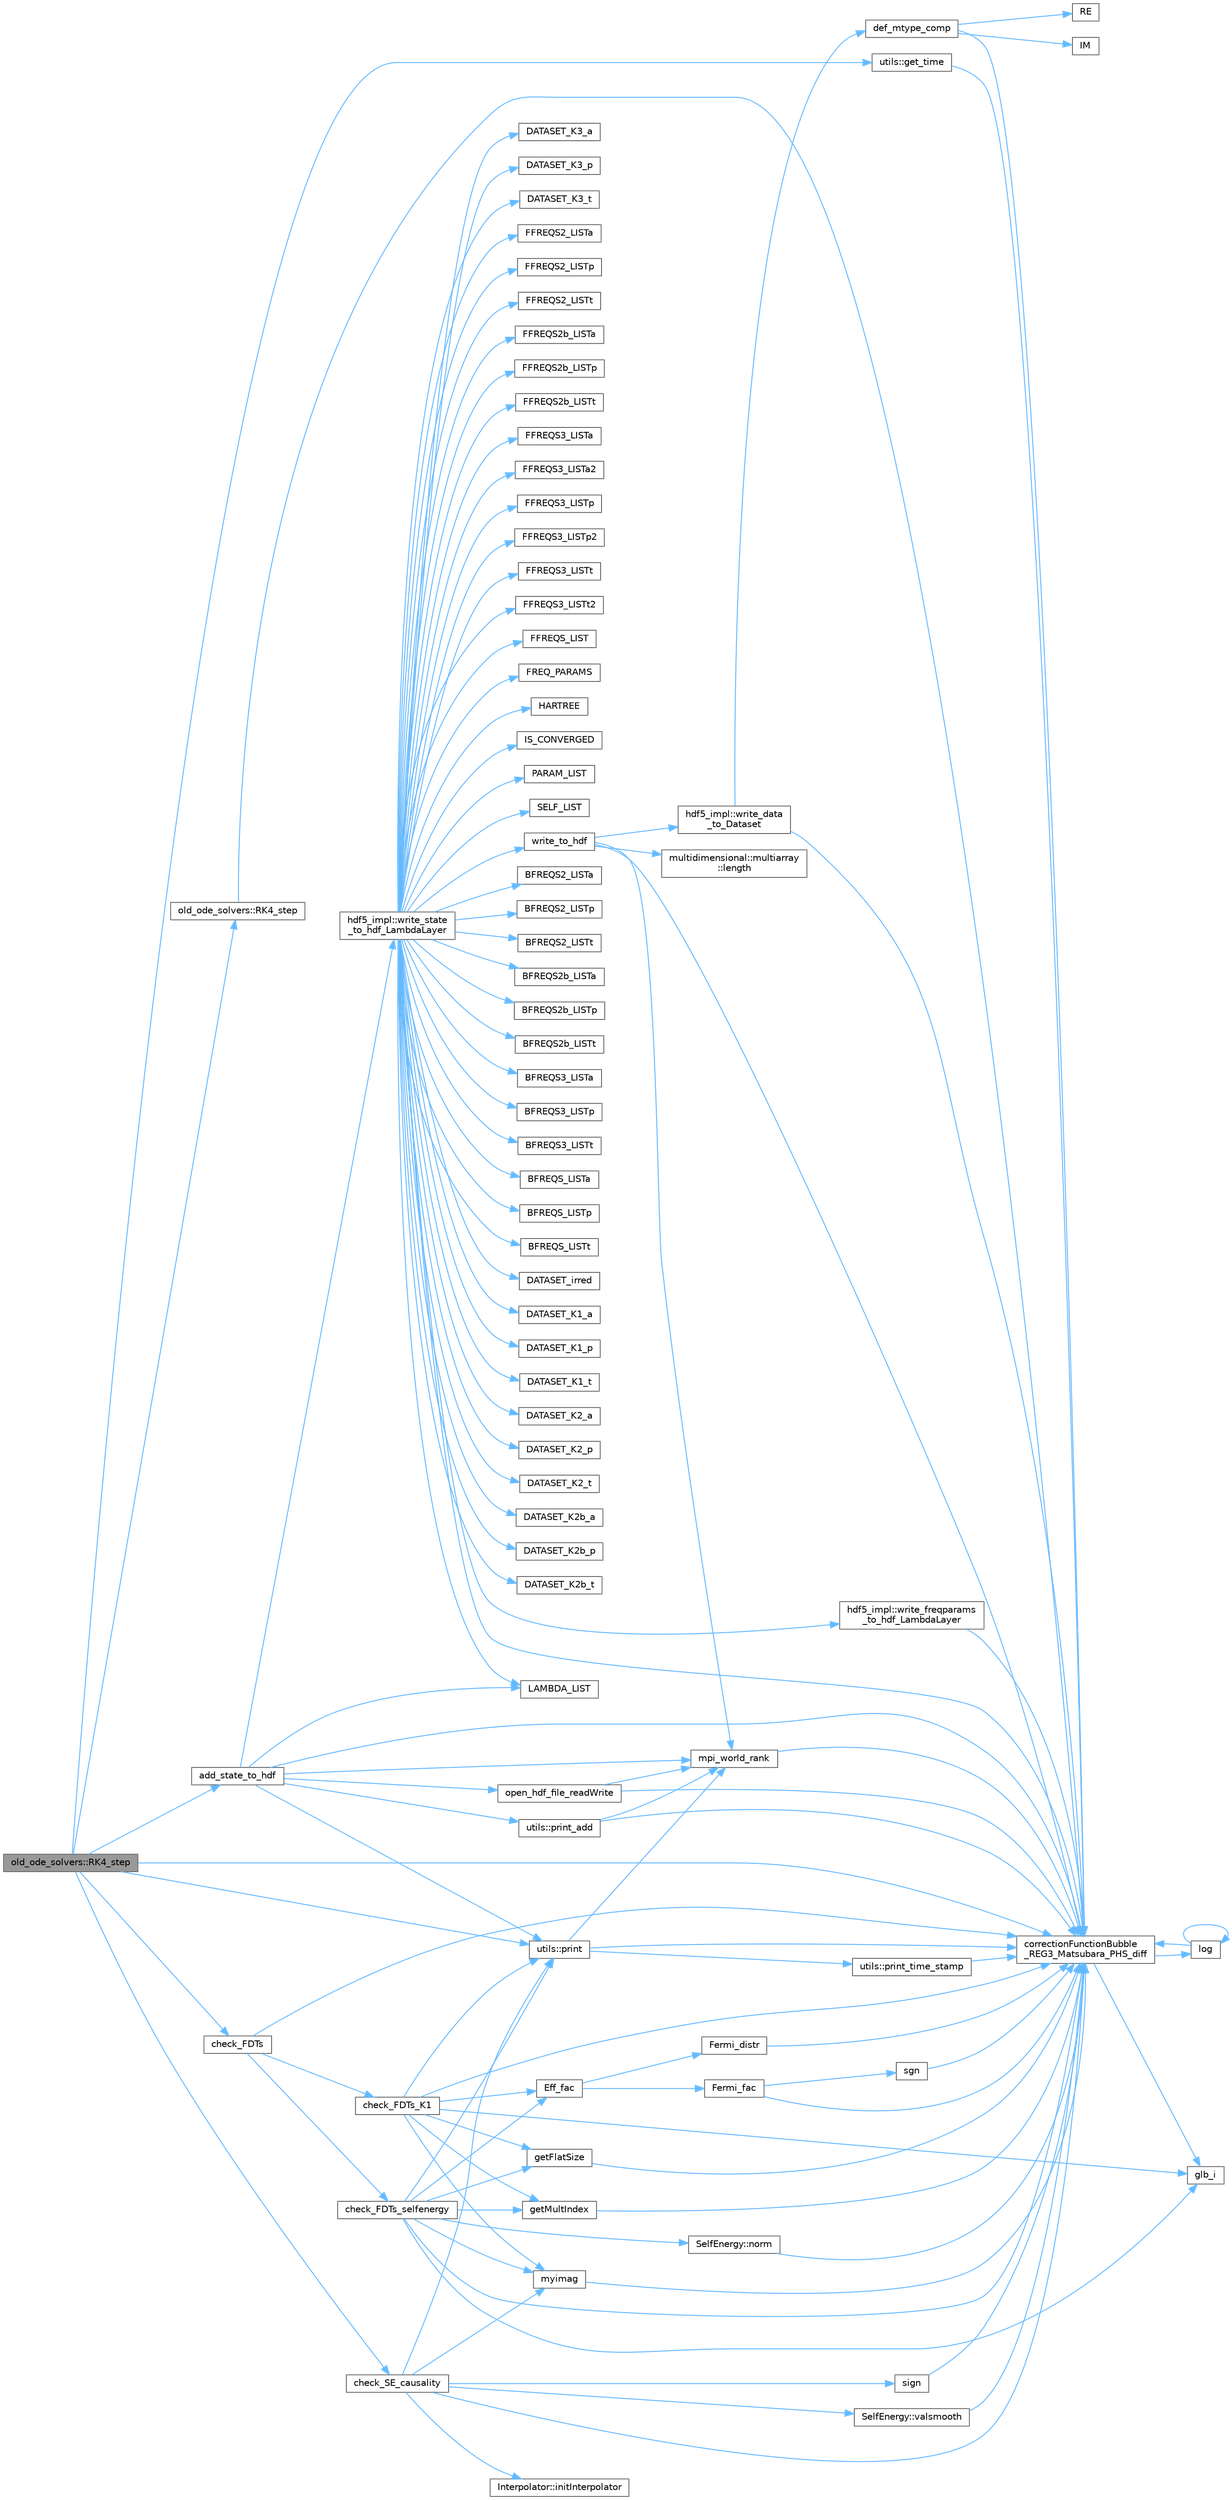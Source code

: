 digraph "old_ode_solvers::RK4_step"
{
 // INTERACTIVE_SVG=YES
 // LATEX_PDF_SIZE
  bgcolor="transparent";
  edge [fontname=Helvetica,fontsize=10,labelfontname=Helvetica,labelfontsize=10];
  node [fontname=Helvetica,fontsize=10,shape=box,height=0.2,width=0.4];
  rankdir="LR";
  Node1 [id="Node000001",label="old_ode_solvers::RK4_step",height=0.2,width=0.4,color="gray40", fillcolor="grey60", style="filled", fontcolor="black",tooltip=" "];
  Node1 -> Node2 [id="edge1_Node000001_Node000002",color="steelblue1",style="solid",tooltip=" "];
  Node2 [id="Node000002",label="add_state_to_hdf",height=0.2,width=0.4,color="grey40", fillcolor="white", style="filled",URL="$d5/de4/hdf5__routines_8hpp.html#afcbe2c8a768f64e576f593516262d476",tooltip="Open file and save state to a specified Lambda layer."];
  Node2 -> Node3 [id="edge2_Node000002_Node000003",color="steelblue1",style="solid",tooltip=" "];
  Node3 [id="Node000003",label="correctionFunctionBubble\l_REG3_Matsubara_PHS_diff",height=0.2,width=0.4,color="grey40", fillcolor="white", style="filled",URL="$dd/dea/bubble__corrections_8hpp.html#aff27784f97591f505f77ff0065ab57af",tooltip=" "];
  Node3 -> Node4 [id="edge3_Node000003_Node000004",color="steelblue1",style="solid",tooltip=" "];
  Node4 [id="Node000004",label="glb_i",height=0.2,width=0.4,color="grey40", fillcolor="white", style="filled",URL="$d7/d59/data__structures_8hpp.html#ae0c8f095bd2588bb4d374b002c94a90d",tooltip=" "];
  Node3 -> Node5 [id="edge4_Node000003_Node000005",color="steelblue1",style="solid",tooltip=" "];
  Node5 [id="Node000005",label="log",height=0.2,width=0.4,color="grey40", fillcolor="white", style="filled",URL="$d7/d43/KramersKronig_8c_09_09.html#ad9512117c829517886f44895ef9ece90",tooltip=" "];
  Node5 -> Node3 [id="edge5_Node000005_Node000003",color="steelblue1",style="solid",tooltip=" "];
  Node5 -> Node5 [id="edge6_Node000005_Node000005",color="steelblue1",style="solid",tooltip=" "];
  Node2 -> Node6 [id="edge7_Node000002_Node000006",color="steelblue1",style="solid",tooltip=" "];
  Node6 [id="Node000006",label="LAMBDA_LIST",height=0.2,width=0.4,color="grey40", fillcolor="white", style="filled",URL="$d5/de4/hdf5__routines_8hpp.html#aa3e184a5a9d2466af831b13169261de2",tooltip=" "];
  Node2 -> Node7 [id="edge8_Node000002_Node000007",color="steelblue1",style="solid",tooltip=" "];
  Node7 [id="Node000007",label="mpi_world_rank",height=0.2,width=0.4,color="grey40", fillcolor="white", style="filled",URL="$d4/dda/mpi__setup_8c_09_09.html#a191972e98e51a56d90e8e5f750496c7d",tooltip=" "];
  Node7 -> Node3 [id="edge9_Node000007_Node000003",color="steelblue1",style="solid",tooltip=" "];
  Node2 -> Node8 [id="edge10_Node000002_Node000008",color="steelblue1",style="solid",tooltip=" "];
  Node8 [id="Node000008",label="open_hdf_file_readWrite",height=0.2,width=0.4,color="grey40", fillcolor="white", style="filled",URL="$d5/d4f/hdf5__routines_8c_09_09.html#a924110dbdaccbbc744def3ca0838cb4c",tooltip=" "];
  Node8 -> Node3 [id="edge11_Node000008_Node000003",color="steelblue1",style="solid",tooltip=" "];
  Node8 -> Node7 [id="edge12_Node000008_Node000007",color="steelblue1",style="solid",tooltip=" "];
  Node2 -> Node9 [id="edge13_Node000002_Node000009",color="steelblue1",style="solid",tooltip=" "];
  Node9 [id="Node000009",label="utils::print",height=0.2,width=0.4,color="grey40", fillcolor="white", style="filled",URL="$d6/d84/namespaceutils.html#ad566cc1586ac4598d5823caa71620eb5",tooltip=" "];
  Node9 -> Node3 [id="edge14_Node000009_Node000003",color="steelblue1",style="solid",tooltip=" "];
  Node9 -> Node7 [id="edge15_Node000009_Node000007",color="steelblue1",style="solid",tooltip=" "];
  Node9 -> Node10 [id="edge16_Node000009_Node000010",color="steelblue1",style="solid",tooltip=" "];
  Node10 [id="Node000010",label="utils::print_time_stamp",height=0.2,width=0.4,color="grey40", fillcolor="white", style="filled",URL="$d6/d84/namespaceutils.html#ac76a8cfe22f29cfa7738ebd9972f60c8",tooltip=" "];
  Node10 -> Node3 [id="edge17_Node000010_Node000003",color="steelblue1",style="solid",tooltip=" "];
  Node2 -> Node11 [id="edge18_Node000002_Node000011",color="steelblue1",style="solid",tooltip=" "];
  Node11 [id="Node000011",label="utils::print_add",height=0.2,width=0.4,color="grey40", fillcolor="white", style="filled",URL="$d6/d84/namespaceutils.html#abc69e50b2a20892c52c84cee55052ffe",tooltip=" "];
  Node11 -> Node3 [id="edge19_Node000011_Node000003",color="steelblue1",style="solid",tooltip=" "];
  Node11 -> Node7 [id="edge20_Node000011_Node000007",color="steelblue1",style="solid",tooltip=" "];
  Node2 -> Node12 [id="edge21_Node000002_Node000012",color="steelblue1",style="solid",tooltip=" "];
  Node12 [id="Node000012",label="hdf5_impl::write_state\l_to_hdf_LambdaLayer",height=0.2,width=0.4,color="grey40", fillcolor="white", style="filled",URL="$de/dac/namespacehdf5__impl.html#a468934d31943e2ac5607091266a2e5a0",tooltip=" "];
  Node12 -> Node13 [id="edge22_Node000012_Node000013",color="steelblue1",style="solid",tooltip=" "];
  Node13 [id="Node000013",label="BFREQS2_LISTa",height=0.2,width=0.4,color="grey40", fillcolor="white", style="filled",URL="$d5/de4/hdf5__routines_8hpp.html#a70793387b40f5c718d6168c704baf69f",tooltip=" "];
  Node12 -> Node14 [id="edge23_Node000012_Node000014",color="steelblue1",style="solid",tooltip=" "];
  Node14 [id="Node000014",label="BFREQS2_LISTp",height=0.2,width=0.4,color="grey40", fillcolor="white", style="filled",URL="$d5/de4/hdf5__routines_8hpp.html#aac06badb3b4bcb361121d0a3878ac32f",tooltip=" "];
  Node12 -> Node15 [id="edge24_Node000012_Node000015",color="steelblue1",style="solid",tooltip=" "];
  Node15 [id="Node000015",label="BFREQS2_LISTt",height=0.2,width=0.4,color="grey40", fillcolor="white", style="filled",URL="$d5/de4/hdf5__routines_8hpp.html#afa40302e1b4a4c45c889083c6dc9c63b",tooltip=" "];
  Node12 -> Node16 [id="edge25_Node000012_Node000016",color="steelblue1",style="solid",tooltip=" "];
  Node16 [id="Node000016",label="BFREQS2b_LISTa",height=0.2,width=0.4,color="grey40", fillcolor="white", style="filled",URL="$d5/de4/hdf5__routines_8hpp.html#a1a2f594a06f492bb3d1dbdb05e8150d9",tooltip=" "];
  Node12 -> Node17 [id="edge26_Node000012_Node000017",color="steelblue1",style="solid",tooltip=" "];
  Node17 [id="Node000017",label="BFREQS2b_LISTp",height=0.2,width=0.4,color="grey40", fillcolor="white", style="filled",URL="$d5/de4/hdf5__routines_8hpp.html#a5b489d2d6e8eb0dd85cebe667e87e16b",tooltip=" "];
  Node12 -> Node18 [id="edge27_Node000012_Node000018",color="steelblue1",style="solid",tooltip=" "];
  Node18 [id="Node000018",label="BFREQS2b_LISTt",height=0.2,width=0.4,color="grey40", fillcolor="white", style="filled",URL="$d5/de4/hdf5__routines_8hpp.html#a1a2e0eace8fc3abb69c44e6eae91b63f",tooltip=" "];
  Node12 -> Node19 [id="edge28_Node000012_Node000019",color="steelblue1",style="solid",tooltip=" "];
  Node19 [id="Node000019",label="BFREQS3_LISTa",height=0.2,width=0.4,color="grey40", fillcolor="white", style="filled",URL="$d5/de4/hdf5__routines_8hpp.html#a21f617d5e29f1e49f014a799e6ac2f2a",tooltip=" "];
  Node12 -> Node20 [id="edge29_Node000012_Node000020",color="steelblue1",style="solid",tooltip=" "];
  Node20 [id="Node000020",label="BFREQS3_LISTp",height=0.2,width=0.4,color="grey40", fillcolor="white", style="filled",URL="$d5/de4/hdf5__routines_8hpp.html#abb2b74041cb7252e511182c80d53859e",tooltip=" "];
  Node12 -> Node21 [id="edge30_Node000012_Node000021",color="steelblue1",style="solid",tooltip=" "];
  Node21 [id="Node000021",label="BFREQS3_LISTt",height=0.2,width=0.4,color="grey40", fillcolor="white", style="filled",URL="$d5/de4/hdf5__routines_8hpp.html#a2a7ab7f91577e91f691eae7d55f185f8",tooltip=" "];
  Node12 -> Node22 [id="edge31_Node000012_Node000022",color="steelblue1",style="solid",tooltip=" "];
  Node22 [id="Node000022",label="BFREQS_LISTa",height=0.2,width=0.4,color="grey40", fillcolor="white", style="filled",URL="$d5/de4/hdf5__routines_8hpp.html#aa4382f09b8cee0fa7a9359a92f89f201",tooltip=" "];
  Node12 -> Node23 [id="edge32_Node000012_Node000023",color="steelblue1",style="solid",tooltip=" "];
  Node23 [id="Node000023",label="BFREQS_LISTp",height=0.2,width=0.4,color="grey40", fillcolor="white", style="filled",URL="$d5/de4/hdf5__routines_8hpp.html#a325a5ba033e38880fc4336eafea6c9ac",tooltip=" "];
  Node12 -> Node24 [id="edge33_Node000012_Node000024",color="steelblue1",style="solid",tooltip=" "];
  Node24 [id="Node000024",label="BFREQS_LISTt",height=0.2,width=0.4,color="grey40", fillcolor="white", style="filled",URL="$d5/de4/hdf5__routines_8hpp.html#a9cd353ab74e22f7973bc28c249970455",tooltip=" "];
  Node12 -> Node3 [id="edge34_Node000012_Node000003",color="steelblue1",style="solid",tooltip=" "];
  Node12 -> Node25 [id="edge35_Node000012_Node000025",color="steelblue1",style="solid",tooltip=" "];
  Node25 [id="Node000025",label="DATASET_irred",height=0.2,width=0.4,color="grey40", fillcolor="white", style="filled",URL="$d5/de4/hdf5__routines_8hpp.html#a3a6423eb277935f4127bcfa984e40864",tooltip=" "];
  Node12 -> Node26 [id="edge36_Node000012_Node000026",color="steelblue1",style="solid",tooltip=" "];
  Node26 [id="Node000026",label="DATASET_K1_a",height=0.2,width=0.4,color="grey40", fillcolor="white", style="filled",URL="$d5/de4/hdf5__routines_8hpp.html#a70fbfef3ed2df3253dff3f30e5c684af",tooltip=" "];
  Node12 -> Node27 [id="edge37_Node000012_Node000027",color="steelblue1",style="solid",tooltip=" "];
  Node27 [id="Node000027",label="DATASET_K1_p",height=0.2,width=0.4,color="grey40", fillcolor="white", style="filled",URL="$d5/de4/hdf5__routines_8hpp.html#ad4bd18e8faec35d1aec625963949d3a2",tooltip=" "];
  Node12 -> Node28 [id="edge38_Node000012_Node000028",color="steelblue1",style="solid",tooltip=" "];
  Node28 [id="Node000028",label="DATASET_K1_t",height=0.2,width=0.4,color="grey40", fillcolor="white", style="filled",URL="$d5/de4/hdf5__routines_8hpp.html#a6b0ad8d4c9ce18a0181aec59711c2d9e",tooltip=" "];
  Node12 -> Node29 [id="edge39_Node000012_Node000029",color="steelblue1",style="solid",tooltip=" "];
  Node29 [id="Node000029",label="DATASET_K2_a",height=0.2,width=0.4,color="grey40", fillcolor="white", style="filled",URL="$d5/de4/hdf5__routines_8hpp.html#aeedff3917ce193abcf28d56d533c06af",tooltip=" "];
  Node12 -> Node30 [id="edge40_Node000012_Node000030",color="steelblue1",style="solid",tooltip=" "];
  Node30 [id="Node000030",label="DATASET_K2_p",height=0.2,width=0.4,color="grey40", fillcolor="white", style="filled",URL="$d5/de4/hdf5__routines_8hpp.html#a6b7db1afef15b575b083e27f59dce10b",tooltip=" "];
  Node12 -> Node31 [id="edge41_Node000012_Node000031",color="steelblue1",style="solid",tooltip=" "];
  Node31 [id="Node000031",label="DATASET_K2_t",height=0.2,width=0.4,color="grey40", fillcolor="white", style="filled",URL="$d5/de4/hdf5__routines_8hpp.html#aa0c88c27ef97c826cbdaa5ab65c5ea7a",tooltip=" "];
  Node12 -> Node32 [id="edge42_Node000012_Node000032",color="steelblue1",style="solid",tooltip=" "];
  Node32 [id="Node000032",label="DATASET_K2b_a",height=0.2,width=0.4,color="grey40", fillcolor="white", style="filled",URL="$d5/de4/hdf5__routines_8hpp.html#a2de0b0b07342af762f71fe56d81ff6a4",tooltip=" "];
  Node12 -> Node33 [id="edge43_Node000012_Node000033",color="steelblue1",style="solid",tooltip=" "];
  Node33 [id="Node000033",label="DATASET_K2b_p",height=0.2,width=0.4,color="grey40", fillcolor="white", style="filled",URL="$d5/de4/hdf5__routines_8hpp.html#ae052d0568389dc8653a0909a79be1724",tooltip=" "];
  Node12 -> Node34 [id="edge44_Node000012_Node000034",color="steelblue1",style="solid",tooltip=" "];
  Node34 [id="Node000034",label="DATASET_K2b_t",height=0.2,width=0.4,color="grey40", fillcolor="white", style="filled",URL="$d5/de4/hdf5__routines_8hpp.html#a9dda3f77431924b6c05e15e8520e95a1",tooltip=" "];
  Node12 -> Node35 [id="edge45_Node000012_Node000035",color="steelblue1",style="solid",tooltip=" "];
  Node35 [id="Node000035",label="DATASET_K3_a",height=0.2,width=0.4,color="grey40", fillcolor="white", style="filled",URL="$d5/de4/hdf5__routines_8hpp.html#aa455336c9836bbc13e5bc6acfba4a5fe",tooltip=" "];
  Node12 -> Node36 [id="edge46_Node000012_Node000036",color="steelblue1",style="solid",tooltip=" "];
  Node36 [id="Node000036",label="DATASET_K3_p",height=0.2,width=0.4,color="grey40", fillcolor="white", style="filled",URL="$d5/de4/hdf5__routines_8hpp.html#ac5ae5b49e25460f9c74f7dd4da8292d1",tooltip=" "];
  Node12 -> Node37 [id="edge47_Node000012_Node000037",color="steelblue1",style="solid",tooltip=" "];
  Node37 [id="Node000037",label="DATASET_K3_t",height=0.2,width=0.4,color="grey40", fillcolor="white", style="filled",URL="$d5/de4/hdf5__routines_8hpp.html#aaacec41cca059ecf69f45d177a133ba1",tooltip=" "];
  Node12 -> Node38 [id="edge48_Node000012_Node000038",color="steelblue1",style="solid",tooltip=" "];
  Node38 [id="Node000038",label="FFREQS2_LISTa",height=0.2,width=0.4,color="grey40", fillcolor="white", style="filled",URL="$d5/de4/hdf5__routines_8hpp.html#a77f7cb8364d3e7e9e60772168c1a8e20",tooltip=" "];
  Node12 -> Node39 [id="edge49_Node000012_Node000039",color="steelblue1",style="solid",tooltip=" "];
  Node39 [id="Node000039",label="FFREQS2_LISTp",height=0.2,width=0.4,color="grey40", fillcolor="white", style="filled",URL="$d5/de4/hdf5__routines_8hpp.html#a1a2050a88d0823f9d6e74f514cd3104b",tooltip=" "];
  Node12 -> Node40 [id="edge50_Node000012_Node000040",color="steelblue1",style="solid",tooltip=" "];
  Node40 [id="Node000040",label="FFREQS2_LISTt",height=0.2,width=0.4,color="grey40", fillcolor="white", style="filled",URL="$d5/de4/hdf5__routines_8hpp.html#acccb15e4720efbd821876ddbaafca598",tooltip=" "];
  Node12 -> Node41 [id="edge51_Node000012_Node000041",color="steelblue1",style="solid",tooltip=" "];
  Node41 [id="Node000041",label="FFREQS2b_LISTa",height=0.2,width=0.4,color="grey40", fillcolor="white", style="filled",URL="$d5/de4/hdf5__routines_8hpp.html#a005236ebf70e84a44dcbc2bf1a38240e",tooltip=" "];
  Node12 -> Node42 [id="edge52_Node000012_Node000042",color="steelblue1",style="solid",tooltip=" "];
  Node42 [id="Node000042",label="FFREQS2b_LISTp",height=0.2,width=0.4,color="grey40", fillcolor="white", style="filled",URL="$d5/de4/hdf5__routines_8hpp.html#ad835afddea0ce446346ea73873de9317",tooltip=" "];
  Node12 -> Node43 [id="edge53_Node000012_Node000043",color="steelblue1",style="solid",tooltip=" "];
  Node43 [id="Node000043",label="FFREQS2b_LISTt",height=0.2,width=0.4,color="grey40", fillcolor="white", style="filled",URL="$d5/de4/hdf5__routines_8hpp.html#a8a349e2a96d022e93b1e70da3a6add0a",tooltip=" "];
  Node12 -> Node44 [id="edge54_Node000012_Node000044",color="steelblue1",style="solid",tooltip=" "];
  Node44 [id="Node000044",label="FFREQS3_LISTa",height=0.2,width=0.4,color="grey40", fillcolor="white", style="filled",URL="$d5/de4/hdf5__routines_8hpp.html#ae6bcd6cf33bfdb1b539328b0eef6b0cf",tooltip=" "];
  Node12 -> Node45 [id="edge55_Node000012_Node000045",color="steelblue1",style="solid",tooltip=" "];
  Node45 [id="Node000045",label="FFREQS3_LISTa2",height=0.2,width=0.4,color="grey40", fillcolor="white", style="filled",URL="$d5/de4/hdf5__routines_8hpp.html#ad1b2e3e2b85f135ca87eb4da1aa0d219",tooltip=" "];
  Node12 -> Node46 [id="edge56_Node000012_Node000046",color="steelblue1",style="solid",tooltip=" "];
  Node46 [id="Node000046",label="FFREQS3_LISTp",height=0.2,width=0.4,color="grey40", fillcolor="white", style="filled",URL="$d5/de4/hdf5__routines_8hpp.html#ab3465a151422431590005eed97f76231",tooltip=" "];
  Node12 -> Node47 [id="edge57_Node000012_Node000047",color="steelblue1",style="solid",tooltip=" "];
  Node47 [id="Node000047",label="FFREQS3_LISTp2",height=0.2,width=0.4,color="grey40", fillcolor="white", style="filled",URL="$d5/de4/hdf5__routines_8hpp.html#a8d6dff6b8b75678e16f0e382403c73d9",tooltip=" "];
  Node12 -> Node48 [id="edge58_Node000012_Node000048",color="steelblue1",style="solid",tooltip=" "];
  Node48 [id="Node000048",label="FFREQS3_LISTt",height=0.2,width=0.4,color="grey40", fillcolor="white", style="filled",URL="$d5/de4/hdf5__routines_8hpp.html#a16adf80cb1d71c36eba44db4f2073615",tooltip=" "];
  Node12 -> Node49 [id="edge59_Node000012_Node000049",color="steelblue1",style="solid",tooltip=" "];
  Node49 [id="Node000049",label="FFREQS3_LISTt2",height=0.2,width=0.4,color="grey40", fillcolor="white", style="filled",URL="$d5/de4/hdf5__routines_8hpp.html#ac057361dc5d3b4a9d092da413a95a031",tooltip=" "];
  Node12 -> Node50 [id="edge60_Node000012_Node000050",color="steelblue1",style="solid",tooltip=" "];
  Node50 [id="Node000050",label="FFREQS_LIST",height=0.2,width=0.4,color="grey40", fillcolor="white", style="filled",URL="$d5/de4/hdf5__routines_8hpp.html#a000928a93e5676eb68968c067d7dc98e",tooltip=" "];
  Node12 -> Node51 [id="edge61_Node000012_Node000051",color="steelblue1",style="solid",tooltip=" "];
  Node51 [id="Node000051",label="FREQ_PARAMS",height=0.2,width=0.4,color="grey40", fillcolor="white", style="filled",URL="$d5/de4/hdf5__routines_8hpp.html#ad6f5322e464b455673993e1021f01cc8",tooltip=" "];
  Node12 -> Node52 [id="edge62_Node000012_Node000052",color="steelblue1",style="solid",tooltip=" "];
  Node52 [id="Node000052",label="HARTREE",height=0.2,width=0.4,color="grey40", fillcolor="white", style="filled",URL="$d5/de4/hdf5__routines_8hpp.html#ab024ad1aa7a036169945b7ae80985dec",tooltip=" "];
  Node12 -> Node53 [id="edge63_Node000012_Node000053",color="steelblue1",style="solid",tooltip=" "];
  Node53 [id="Node000053",label="IS_CONVERGED",height=0.2,width=0.4,color="grey40", fillcolor="white", style="filled",URL="$d5/de4/hdf5__routines_8hpp.html#a31b4dbbf41f3faf7898b472c1035b558",tooltip=" "];
  Node12 -> Node6 [id="edge64_Node000012_Node000006",color="steelblue1",style="solid",tooltip=" "];
  Node12 -> Node54 [id="edge65_Node000012_Node000054",color="steelblue1",style="solid",tooltip=" "];
  Node54 [id="Node000054",label="PARAM_LIST",height=0.2,width=0.4,color="grey40", fillcolor="white", style="filled",URL="$d5/de4/hdf5__routines_8hpp.html#a5f6a575ad9a575289e8d4ec6a609f062",tooltip=" "];
  Node12 -> Node55 [id="edge66_Node000012_Node000055",color="steelblue1",style="solid",tooltip=" "];
  Node55 [id="Node000055",label="SELF_LIST",height=0.2,width=0.4,color="grey40", fillcolor="white", style="filled",URL="$d5/de4/hdf5__routines_8hpp.html#a9a02bb311149745160c7983f8aa7215d",tooltip=" "];
  Node12 -> Node56 [id="edge67_Node000012_Node000056",color="steelblue1",style="solid",tooltip=" "];
  Node56 [id="Node000056",label="hdf5_impl::write_freqparams\l_to_hdf_LambdaLayer",height=0.2,width=0.4,color="grey40", fillcolor="white", style="filled",URL="$de/dac/namespacehdf5__impl.html#ac77e56ba9f320721c5cfc26f6709c9e1",tooltip=" "];
  Node56 -> Node3 [id="edge68_Node000056_Node000003",color="steelblue1",style="solid",tooltip=" "];
  Node12 -> Node57 [id="edge69_Node000012_Node000057",color="steelblue1",style="solid",tooltip=" "];
  Node57 [id="Node000057",label="write_to_hdf",height=0.2,width=0.4,color="grey40", fillcolor="white", style="filled",URL="$d5/de4/hdf5__routines_8hpp.html#a2337339bdea1a060b1205e7bcba3bb20",tooltip="Write multiarray to HDF group/file."];
  Node57 -> Node3 [id="edge70_Node000057_Node000003",color="steelblue1",style="solid",tooltip=" "];
  Node57 -> Node58 [id="edge71_Node000057_Node000058",color="steelblue1",style="solid",tooltip=" "];
  Node58 [id="Node000058",label="multidimensional::multiarray\l::length",height=0.2,width=0.4,color="grey40", fillcolor="white", style="filled",URL="$d7/d3f/classmultidimensional_1_1multiarray.html#aca0527dd01461a6b0e5979af8d399fc5",tooltip=" "];
  Node57 -> Node7 [id="edge72_Node000057_Node000007",color="steelblue1",style="solid",tooltip=" "];
  Node57 -> Node59 [id="edge73_Node000057_Node000059",color="steelblue1",style="solid",tooltip=" "];
  Node59 [id="Node000059",label="hdf5_impl::write_data\l_to_Dataset",height=0.2,width=0.4,color="grey40", fillcolor="white", style="filled",URL="$de/dac/namespacehdf5__impl.html#a2c81f521e97b68137709bb9b0719c9a7",tooltip=" "];
  Node59 -> Node3 [id="edge74_Node000059_Node000003",color="steelblue1",style="solid",tooltip=" "];
  Node59 -> Node60 [id="edge75_Node000059_Node000060",color="steelblue1",style="solid",tooltip=" "];
  Node60 [id="Node000060",label="def_mtype_comp",height=0.2,width=0.4,color="grey40", fillcolor="white", style="filled",URL="$d5/d4f/hdf5__routines_8c_09_09.html#a77fed1ad1e5982cb30b9631a74ebf278",tooltip=" "];
  Node60 -> Node3 [id="edge76_Node000060_Node000003",color="steelblue1",style="solid",tooltip=" "];
  Node60 -> Node61 [id="edge77_Node000060_Node000061",color="steelblue1",style="solid",tooltip=" "];
  Node61 [id="Node000061",label="IM",height=0.2,width=0.4,color="grey40", fillcolor="white", style="filled",URL="$d5/de4/hdf5__routines_8hpp.html#aa0d41e2bda820402cbaae0a0b3122620",tooltip=" "];
  Node60 -> Node62 [id="edge78_Node000060_Node000062",color="steelblue1",style="solid",tooltip=" "];
  Node62 [id="Node000062",label="RE",height=0.2,width=0.4,color="grey40", fillcolor="white", style="filled",URL="$d5/de4/hdf5__routines_8hpp.html#ad1fb71130ef4e456f0f28a5a79fa33f9",tooltip=" "];
  Node1 -> Node63 [id="edge79_Node000001_Node000063",color="steelblue1",style="solid",tooltip=" "];
  Node63 [id="Node000063",label="check_FDTs",height=0.2,width=0.4,color="grey40", fillcolor="white", style="filled",URL="$d1/d75/causality__FDT__checks_8hpp.html#a6e71610e223d517d2087c2e6a53617af",tooltip=" "];
  Node63 -> Node64 [id="edge80_Node000063_Node000064",color="steelblue1",style="solid",tooltip=" "];
  Node64 [id="Node000064",label="check_FDTs_K1",height=0.2,width=0.4,color="grey40", fillcolor="white", style="filled",URL="$d1/d75/causality__FDT__checks_8hpp.html#acb53ab67287d6ab6795194d05453e5b0",tooltip="deprecated"];
  Node64 -> Node3 [id="edge81_Node000064_Node000003",color="steelblue1",style="solid",tooltip=" "];
  Node64 -> Node65 [id="edge82_Node000064_Node000065",color="steelblue1",style="solid",tooltip=" "];
  Node65 [id="Node000065",label="Eff_fac",height=0.2,width=0.4,color="grey40", fillcolor="white", style="filled",URL="$de/d5d/propagator_8c_09_09.html#ad4ac30553ec90ced0033be4512c3ffd9",tooltip=" "];
  Node65 -> Node66 [id="edge83_Node000065_Node000066",color="steelblue1",style="solid",tooltip=" "];
  Node66 [id="Node000066",label="Fermi_distr",height=0.2,width=0.4,color="grey40", fillcolor="white", style="filled",URL="$de/d5d/propagator_8c_09_09.html#aaa16e5a816b9a56cc9ef2c8101725ef3",tooltip=" "];
  Node66 -> Node3 [id="edge84_Node000066_Node000003",color="steelblue1",style="solid",tooltip=" "];
  Node65 -> Node67 [id="edge85_Node000065_Node000067",color="steelblue1",style="solid",tooltip=" "];
  Node67 [id="Node000067",label="Fermi_fac",height=0.2,width=0.4,color="grey40", fillcolor="white", style="filled",URL="$de/d5d/propagator_8c_09_09.html#a82ecb2fda37c3bedbb8dd4cfa1aa47cf",tooltip=" "];
  Node67 -> Node3 [id="edge86_Node000067_Node000003",color="steelblue1",style="solid",tooltip=" "];
  Node67 -> Node68 [id="edge87_Node000067_Node000068",color="steelblue1",style="solid",tooltip=" "];
  Node68 [id="Node000068",label="sgn",height=0.2,width=0.4,color="grey40", fillcolor="white", style="filled",URL="$df/d31/math__utils_8c_09_09.html#ae36d92596d8ec0a89dfa3bdc9ab693f7",tooltip=" "];
  Node68 -> Node3 [id="edge88_Node000068_Node000003",color="steelblue1",style="solid",tooltip=" "];
  Node64 -> Node69 [id="edge89_Node000064_Node000069",color="steelblue1",style="solid",tooltip=" "];
  Node69 [id="Node000069",label="getFlatSize",height=0.2,width=0.4,color="grey40", fillcolor="white", style="filled",URL="$de/dbb/math__utils_8hpp.html#a0bb20dce81d05d42cbea49416726ad27",tooltip=" "];
  Node69 -> Node3 [id="edge90_Node000069_Node000003",color="steelblue1",style="solid",tooltip=" "];
  Node64 -> Node70 [id="edge91_Node000064_Node000070",color="steelblue1",style="solid",tooltip=" "];
  Node70 [id="Node000070",label="getMultIndex",height=0.2,width=0.4,color="grey40", fillcolor="white", style="filled",URL="$de/dbb/math__utils_8hpp.html#a44e5552f932a6d11b1ee87a7229f2e5d",tooltip=" "];
  Node70 -> Node3 [id="edge92_Node000070_Node000003",color="steelblue1",style="solid",tooltip=" "];
  Node64 -> Node4 [id="edge93_Node000064_Node000004",color="steelblue1",style="solid",tooltip=" "];
  Node64 -> Node71 [id="edge94_Node000064_Node000071",color="steelblue1",style="solid",tooltip=" "];
  Node71 [id="Node000071",label="myimag",height=0.2,width=0.4,color="grey40", fillcolor="white", style="filled",URL="$d7/d59/data__structures_8hpp.html#a82028e090d16388546ad4cf24976497e",tooltip=" "];
  Node71 -> Node3 [id="edge95_Node000071_Node000003",color="steelblue1",style="solid",tooltip=" "];
  Node64 -> Node9 [id="edge96_Node000064_Node000009",color="steelblue1",style="solid",tooltip=" "];
  Node63 -> Node72 [id="edge97_Node000063_Node000072",color="steelblue1",style="solid",tooltip=" "];
  Node72 [id="Node000072",label="check_FDTs_selfenergy",height=0.2,width=0.4,color="grey40", fillcolor="white", style="filled",URL="$d1/d75/causality__FDT__checks_8hpp.html#a5883bbc78fa13b2ec2cdb15f3e261fc5",tooltip=" "];
  Node72 -> Node3 [id="edge98_Node000072_Node000003",color="steelblue1",style="solid",tooltip=" "];
  Node72 -> Node65 [id="edge99_Node000072_Node000065",color="steelblue1",style="solid",tooltip=" "];
  Node72 -> Node69 [id="edge100_Node000072_Node000069",color="steelblue1",style="solid",tooltip=" "];
  Node72 -> Node70 [id="edge101_Node000072_Node000070",color="steelblue1",style="solid",tooltip=" "];
  Node72 -> Node4 [id="edge102_Node000072_Node000004",color="steelblue1",style="solid",tooltip=" "];
  Node72 -> Node71 [id="edge103_Node000072_Node000071",color="steelblue1",style="solid",tooltip=" "];
  Node72 -> Node73 [id="edge104_Node000072_Node000073",color="steelblue1",style="solid",tooltip=" "];
  Node73 [id="Node000073",label="SelfEnergy::norm",height=0.2,width=0.4,color="grey40", fillcolor="white", style="filled",URL="$d5/df6/classSelfEnergy.html#a8b411698e78608f2d01c210493514158",tooltip=" "];
  Node73 -> Node3 [id="edge105_Node000073_Node000003",color="steelblue1",style="solid",tooltip=" "];
  Node72 -> Node9 [id="edge106_Node000072_Node000009",color="steelblue1",style="solid",tooltip=" "];
  Node63 -> Node3 [id="edge107_Node000063_Node000003",color="steelblue1",style="solid",tooltip=" "];
  Node1 -> Node74 [id="edge108_Node000001_Node000074",color="steelblue1",style="solid",tooltip=" "];
  Node74 [id="Node000074",label="check_SE_causality",height=0.2,width=0.4,color="grey40", fillcolor="white", style="filled",URL="$d1/d75/causality__FDT__checks_8hpp.html#a78b466ca2e79927fb9baa44f24d320a1",tooltip=" "];
  Node74 -> Node3 [id="edge109_Node000074_Node000003",color="steelblue1",style="solid",tooltip=" "];
  Node74 -> Node75 [id="edge110_Node000074_Node000075",color="steelblue1",style="solid",tooltip=" "];
  Node75 [id="Node000075",label="Interpolator::initInterpolator",height=0.2,width=0.4,color="grey40", fillcolor="white", style="filled",URL="$d3/df3/classInterpolator.html#a26f6d3b803b2279d27484071988e7b55",tooltip=" "];
  Node74 -> Node71 [id="edge111_Node000074_Node000071",color="steelblue1",style="solid",tooltip=" "];
  Node74 -> Node9 [id="edge112_Node000074_Node000009",color="steelblue1",style="solid",tooltip=" "];
  Node74 -> Node76 [id="edge113_Node000074_Node000076",color="steelblue1",style="solid",tooltip=" "];
  Node76 [id="Node000076",label="sign",height=0.2,width=0.4,color="grey40", fillcolor="white", style="filled",URL="$de/dbb/math__utils_8hpp.html#a0bb692dd2ccfca1d2a03544ff6b3c7c8",tooltip=" "];
  Node76 -> Node3 [id="edge114_Node000076_Node000003",color="steelblue1",style="solid",tooltip=" "];
  Node74 -> Node77 [id="edge115_Node000074_Node000077",color="steelblue1",style="solid",tooltip=" "];
  Node77 [id="Node000077",label="SelfEnergy::valsmooth",height=0.2,width=0.4,color="grey40", fillcolor="white", style="filled",URL="$d5/df6/classSelfEnergy.html#a31a451b494a93e5de88c9e6f2d993466",tooltip=" "];
  Node77 -> Node3 [id="edge116_Node000077_Node000003",color="steelblue1",style="solid",tooltip=" "];
  Node1 -> Node3 [id="edge117_Node000001_Node000003",color="steelblue1",style="solid",tooltip=" "];
  Node1 -> Node78 [id="edge118_Node000001_Node000078",color="steelblue1",style="solid",tooltip=" "];
  Node78 [id="Node000078",label="utils::get_time",height=0.2,width=0.4,color="grey40", fillcolor="white", style="filled",URL="$d6/d84/namespaceutils.html#a4ae6ae93d2caa1fda9be0ce8f6b339ee",tooltip=" "];
  Node78 -> Node3 [id="edge119_Node000078_Node000003",color="steelblue1",style="solid",tooltip=" "];
  Node1 -> Node9 [id="edge120_Node000001_Node000009",color="steelblue1",style="solid",tooltip=" "];
  Node1 -> Node79 [id="edge121_Node000001_Node000079",color="steelblue1",style="solid",tooltip=" "];
  Node79 [id="Node000079",label="old_ode_solvers::RK4_step",height=0.2,width=0.4,color="grey40", fillcolor="white", style="filled",URL="$dd/df1/namespaceold__ode__solvers.html#a98a7c97d9a18a4af97f23c8b8f78d471",tooltip=" "];
  Node79 -> Node3 [id="edge122_Node000079_Node000003",color="steelblue1",style="solid",tooltip=" "];
}
